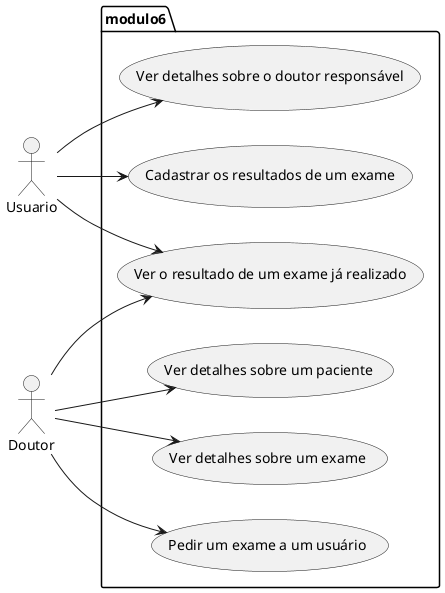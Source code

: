 @startuml usuario e doutor

left to right direction
actor Usuario as u
actor Doutor as d
package modulo6 {
  usecase "Ver detalhes sobre o doutor responsável" as UC1
  usecase "Cadastrar os resultados de um exame" as UC2
  usecase "Ver o resultado de um exame já realizado" as UC3
  usecase "Ver detalhes sobre um paciente" as UC4
  usecase "Ver detalhes sobre um exame" as UC5
  usecase "Pedir um exame a um usuário" as UC6
}
u --> UC1
u --> UC2
u --> UC3
d --> UC4
d --> UC5
d --> UC6
d --> UC3

@enduml